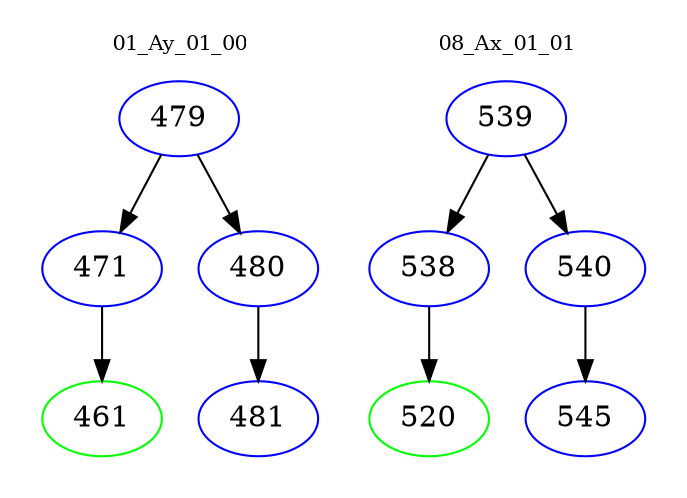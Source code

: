 digraph{
subgraph cluster_0 {
color = white
label = "01_Ay_01_00";
fontsize=10;
T0_479 [label="479", color="blue"]
T0_479 -> T0_471 [color="black"]
T0_471 [label="471", color="blue"]
T0_471 -> T0_461 [color="black"]
T0_461 [label="461", color="green"]
T0_479 -> T0_480 [color="black"]
T0_480 [label="480", color="blue"]
T0_480 -> T0_481 [color="black"]
T0_481 [label="481", color="blue"]
}
subgraph cluster_1 {
color = white
label = "08_Ax_01_01";
fontsize=10;
T1_539 [label="539", color="blue"]
T1_539 -> T1_538 [color="black"]
T1_538 [label="538", color="blue"]
T1_538 -> T1_520 [color="black"]
T1_520 [label="520", color="green"]
T1_539 -> T1_540 [color="black"]
T1_540 [label="540", color="blue"]
T1_540 -> T1_545 [color="black"]
T1_545 [label="545", color="blue"]
}
}
